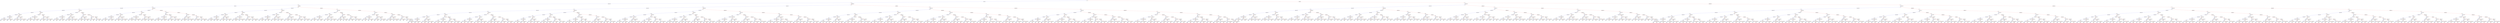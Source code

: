 digraph ExecutionTree {
	node [color=black fontname=Courier height=.5 shape=record]
	0 -> 2 [label=cond_true_1 color=blue]
	0 -> 3 [label=cond_false_1 color=red]
	2 -> 10 [label=cond_true_208 color=blue]
	2 -> 11 [label=cond_false_208 color=red]
	3 -> 4 [label=cond_true_305 color=blue]
	3 -> 5 [label=cond_false_305 color=red]
	10 -> 30 [label=cond_true_2 color=blue]
	10 -> 31 [label=cond_false_2 color=red]
	30 -> 72 [label=cond_true_306 color=blue]
	30 -> 73 [label=cond_false_306 color=red]
	31 -> 66 [label=cond_true_317 color=blue]
	31 -> 67 [label=cond_false_317 color=red]
	100 -> 166 [label=cond_true_3 color=blue]
	100 -> 167 [label=cond_false_3 color=red]
	166 -> 312 [label=cond_true_173 color=blue]
	166 -> 313 [label=cond_false_173 color=red]
	167 -> 292 [label=cond_true_174 color=blue]
	167 -> 293 [label=cond_false_174 color=red]
	1000 -> 1188 [label=cond_true_4 color=blue]
	1000 -> 1189 [label=cond_false_4 color=red]
	1001 -> 1144 [label=cond_true_5 color=blue]
	1001 -> 1145 [label=cond_false_5 color=red]
	101 -> 210 [label=cond_true_6 color=blue]
	101 -> 211 [label=cond_false_6 color=red]
	210 -> 370 [label=cond_true_221 color=blue]
	210 -> 371 [label=cond_false_221 color=red]
	211 -> 408 [label=cond_true_222 color=blue]
	211 -> 409 [label=cond_false_222 color=red]
	1018 -> 1212 [label=cond_true_7 color=blue]
	1018 -> 1213 [label=cond_false_7 color=red]
	1019 -> 1218 [label=cond_true_8 color=blue]
	1019 -> 1219 [label=cond_false_8 color=red]
	102 -> 236 [label=cond_true_9 color=blue]
	102 -> 237 [label=cond_false_9 color=red]
	236 -> 534 [label=cond_true_245 color=blue]
	236 -> 535 [label=cond_false_245 color=red]
	237 -> 378 [label=cond_true_246 color=blue]
	237 -> 379 [label=cond_false_246 color=red]
	1020 -> 1464 [label=cond_true_10 color=blue]
	1020 -> 1465 [label=cond_false_10 color=red]
	1021 -> 1466 [label=cond_true_11 color=blue]
	1021 -> 1467 [label=cond_false_11 color=red]
	1024 -> 1314 [label=cond_true_12 color=blue]
	1024 -> 1315 [label=cond_false_12 color=red]
	1025 -> 1288 [label=cond_true_13 color=blue]
	1025 -> 1289 [label=cond_false_13 color=red]
	1028 -> 1444 [label=cond_true_14 color=blue]
	1028 -> 1445 [label=cond_false_14 color=red]
	1029 -> 1484 [label=cond_true_15 color=blue]
	1029 -> 1485 [label=cond_false_15 color=red]
	103 -> 184 [label=cond_true_16 color=blue]
	103 -> 185 [label=cond_false_16 color=red]
	184 -> 332 [label=cond_true_193 color=blue]
	184 -> 333 [label=cond_false_193 color=red]
	185 -> 304 [label=cond_true_194 color=blue]
	185 -> 305 [label=cond_false_194 color=red]
	1030 -> 1248 [label=cond_true_17 color=blue]
	1030 -> 1249 [label=cond_false_17 color=red]
	1031 -> 1204 [label=cond_true_18 color=blue]
	1031 -> 1205 [label=cond_false_18 color=red]
	1038 -> 1242 [label=cond_true_19 color=blue]
	1038 -> 1243 [label=cond_false_19 color=red]
	1039 -> 1198 [label=cond_true_20 color=blue]
	1039 -> 1199 [label=cond_false_20 color=red]
	104 -> 208 [label=cond_true_21 color=blue]
	104 -> 209 [label=cond_false_21 color=red]
	208 -> 376 [label=cond_true_218 color=blue]
	208 -> 377 [label=cond_false_218 color=red]
	209 -> 462 [label=cond_true_219 color=blue]
	209 -> 463 [label=cond_false_219 color=red]
	1040 -> 1358 [label=cond_true_22 color=blue]
	1040 -> 1359 [label=cond_false_22 color=red]
	1041 -> 1402 [label=cond_true_23 color=blue]
	1041 -> 1403 [label=cond_false_23 color=red]
	1042 -> 1230 [label=cond_true_24 color=blue]
	1042 -> 1231 [label=cond_false_24 color=red]
	1230 -> 1460 [label=cond_true_97 color=blue]
	1230 -> 1461 [label=cond_false_97 color=red]
	1231 -> 1494 [label=cond_true_98 color=blue]
	1231 -> 1495 [label=cond_false_98 color=red]
	1043 -> 1292 [label=cond_true_25 color=blue]
	1043 -> 1293 [label=cond_false_25 color=red]
	1292 -> 1498 [label=cond_true_111 color=blue]
	1292 -> 1499 [label=cond_false_111 color=red]
	1293 -> 1488 [label=cond_true_112 color=blue]
	1293 -> 1489 [label=cond_false_112 color=red]
	1046 -> 1474 [label=cond_true_26 color=blue]
	1046 -> 1475 [label=cond_false_26 color=red]
	1047 -> 1424 [label=cond_true_27 color=blue]
	1047 -> 1425 [label=cond_false_27 color=red]
	105 -> 198 [label=cond_true_28 color=blue]
	105 -> 199 [label=cond_false_28 color=red]
	198 -> 360 [label=cond_true_206 color=blue]
	198 -> 361 [label=cond_false_206 color=red]
	199 -> 306 [label=cond_true_207 color=blue]
	199 -> 307 [label=cond_false_207 color=red]
	1050 -> 1410 [label=cond_true_29 color=blue]
	1050 -> 1411 [label=cond_false_29 color=red]
	1051 -> 1388 [label=cond_true_30 color=blue]
	1051 -> 1389 [label=cond_false_30 color=red]
	1052 -> 1422 [label=cond_true_31 color=blue]
	1052 -> 1423 [label=cond_false_31 color=red]
	1053 -> 1430 [label=cond_true_32 color=blue]
	1053 -> 1431 [label=cond_false_32 color=red]
	106 -> 194 [label=cond_true_33 color=blue]
	106 -> 195 [label=cond_false_33 color=red]
	194 -> 544 [label=cond_true_202 color=blue]
	194 -> 545 [label=cond_false_202 color=red]
	195 -> 442 [label=cond_true_203 color=blue]
	195 -> 443 [label=cond_false_203 color=red]
	1062 -> 1396 [label=cond_true_34 color=blue]
	1062 -> 1397 [label=cond_false_34 color=red]
	1063 -> 1284 [label=cond_true_35 color=blue]
	1063 -> 1285 [label=cond_false_35 color=red]
	1064 -> 1256 [label=cond_true_36 color=blue]
	1064 -> 1257 [label=cond_false_36 color=red]
	1256 -> 1458 [label=cond_true_101 color=blue]
	1256 -> 1459 [label=cond_false_101 color=red]
	1257 -> 1448 [label=cond_true_102 color=blue]
	1257 -> 1449 [label=cond_false_102 color=red]
	1065 -> 1270 [label=cond_true_37 color=blue]
	1065 -> 1271 [label=cond_false_37 color=red]
	1270 -> 1470 [label=cond_true_105 color=blue]
	1270 -> 1471 [label=cond_false_105 color=red]
	1271 -> 1412 [label=cond_true_106 color=blue]
	1271 -> 1413 [label=cond_false_106 color=red]
	107 -> 200 [label=cond_true_38 color=blue]
	107 -> 201 [label=cond_false_38 color=red]
	200 -> 290 [label=cond_true_210 color=blue]
	200 -> 291 [label=cond_false_210 color=red]
	201 -> 382 [label=cond_true_211 color=blue]
	201 -> 383 [label=cond_false_211 color=red]
	1070 -> 1440 [label=cond_true_39 color=blue]
	1070 -> 1441 [label=cond_false_39 color=red]
	1071 -> 1462 [label=cond_true_40 color=blue]
	1071 -> 1463 [label=cond_false_40 color=red]
	1074 -> 1416 [label=cond_true_41 color=blue]
	1074 -> 1417 [label=cond_false_41 color=red]
	1075 -> 1348 [label=cond_true_42 color=blue]
	1075 -> 1349 [label=cond_false_42 color=red]
	1076 -> 1182 [label=cond_true_43 color=blue]
	1076 -> 1183 [label=cond_false_43 color=red]
	1182 -> 1476 [label=cond_true_85 color=blue]
	1182 -> 1477 [label=cond_false_85 color=red]
	1183 -> 1492 [label=cond_true_86 color=blue]
	1183 -> 1493 [label=cond_false_86 color=red]
	1077 -> 1338 [label=cond_true_44 color=blue]
	1077 -> 1339 [label=cond_false_44 color=red]
	1338 -> 1506 [label=cond_true_122 color=blue]
	1338 -> 1507 [label=cond_false_122 color=red]
	1339 -> 1496 [label=cond_true_123 color=blue]
	1339 -> 1497 [label=cond_false_123 color=red]
	1078 -> 1426 [label=cond_true_45 color=blue]
	1078 -> 1427 [label=cond_false_45 color=red]
	1079 -> 1436 [label=cond_true_46 color=blue]
	1079 -> 1437 [label=cond_false_46 color=red]
	108 -> 296 [label=cond_true_47 color=blue]
	108 -> 297 [label=cond_false_47 color=red]
	296 -> 740 [label=cond_true_301 color=blue]
	296 -> 741 [label=cond_false_301 color=red]
	297 -> 494 [label=cond_true_302 color=blue]
	297 -> 495 [label=cond_false_302 color=red]
	1088 -> 1278 [label=cond_true_48 color=blue]
	1088 -> 1279 [label=cond_false_48 color=red]
	1278 -> 1502 [label=cond_true_107 color=blue]
	1278 -> 1503 [label=cond_false_107 color=red]
	1279 -> 1508 [label=cond_true_108 color=blue]
	1279 -> 1509 [label=cond_false_108 color=red]
	1089 -> 1302 [label=cond_true_49 color=blue]
	1089 -> 1303 [label=cond_false_49 color=red]
	1302 -> 1478 [label=cond_true_115 color=blue]
	1302 -> 1479 [label=cond_false_115 color=red]
	1303 -> 1482 [label=cond_true_116 color=blue]
	1303 -> 1483 [label=cond_false_116 color=red]
	109 -> 222 [label=cond_true_50 color=blue]
	109 -> 223 [label=cond_false_50 color=red]
	222 -> 430 [label=cond_true_232 color=blue]
	222 -> 431 [label=cond_false_232 color=red]
	223 -> 340 [label=cond_true_233 color=blue]
	223 -> 341 [label=cond_false_233 color=red]
	1090 -> 1384 [label=cond_true_51 color=blue]
	1090 -> 1385 [label=cond_false_51 color=red]
	1091 -> 1446 [label=cond_true_52 color=blue]
	1091 -> 1447 [label=cond_false_52 color=red]
	11 -> 22 [label=cond_true_53 color=blue]
	11 -> 23 [label=cond_false_53 color=red]
	22 -> 46 [label=cond_true_229 color=blue]
	22 -> 47 [label=cond_false_229 color=red]
	23 -> 38 [label=cond_true_238 color=blue]
	23 -> 39 [label=cond_false_238 color=red]
	110 -> 302 [label=cond_true_54 color=blue]
	110 -> 303 [label=cond_false_54 color=red]
	302 -> 630 [label=cond_true_309 color=blue]
	302 -> 631 [label=cond_false_309 color=red]
	303 -> 582 [label=cond_true_310 color=blue]
	303 -> 583 [label=cond_false_310 color=red]
	1102 -> 1344 [label=cond_true_55 color=blue]
	1102 -> 1345 [label=cond_false_55 color=red]
	1103 -> 1390 [label=cond_true_56 color=blue]
	1103 -> 1391 [label=cond_false_56 color=red]
	111 -> 234 [label=cond_true_57 color=blue]
	111 -> 235 [label=cond_false_57 color=red]
	234 -> 528 [label=cond_true_243 color=blue]
	234 -> 529 [label=cond_false_243 color=red]
	235 -> 690 [label=cond_true_244 color=blue]
	235 -> 691 [label=cond_false_244 color=red]
	112 -> 220 [label=cond_true_58 color=blue]
	112 -> 221 [label=cond_false_58 color=red]
	220 -> 506 [label=cond_true_230 color=blue]
	220 -> 507 [label=cond_false_230 color=red]
	221 -> 396 [label=cond_true_231 color=blue]
	221 -> 397 [label=cond_false_231 color=red]
	1126 -> 1442 [label=cond_true_59 color=blue]
	1126 -> 1443 [label=cond_false_59 color=red]
	1127 -> 1434 [label=cond_true_60 color=blue]
	1127 -> 1435 [label=cond_false_60 color=red]
	1128 -> 1490 [label=cond_true_61 color=blue]
	1128 -> 1491 [label=cond_false_61 color=red]
	1129 -> 1400 [label=cond_true_62 color=blue]
	1129 -> 1401 [label=cond_false_62 color=red]
	113 -> 190 [label=cond_true_63 color=blue]
	113 -> 191 [label=cond_false_63 color=red]
	190 -> 464 [label=cond_true_198 color=blue]
	190 -> 465 [label=cond_false_198 color=red]
	191 -> 298 [label=cond_true_199 color=blue]
	191 -> 299 [label=cond_false_199 color=red]
	1130 -> 1438 [label=cond_true_64 color=blue]
	1130 -> 1439 [label=cond_false_64 color=red]
	1131 -> 1452 [label=cond_true_65 color=blue]
	1131 -> 1453 [label=cond_false_65 color=red]
	114 -> 328 [label=cond_true_66 color=blue]
	114 -> 329 [label=cond_false_66 color=red]
	328 -> 594 [label=cond_true_335 color=blue]
	328 -> 595 [label=cond_false_335 color=red]
	329 -> 574 [label=cond_true_336 color=blue]
	329 -> 575 [label=cond_false_336 color=red]
	115 -> 204 [label=cond_true_67 color=blue]
	115 -> 205 [label=cond_false_67 color=red]
	204 -> 456 [label=cond_true_214 color=blue]
	204 -> 457 [label=cond_false_214 color=red]
	205 -> 366 [label=cond_true_215 color=blue]
	205 -> 367 [label=cond_false_215 color=red]
	1150 -> 1342 [label=cond_true_68 color=blue]
	1150 -> 1343 [label=cond_false_68 color=red]
	1151 -> 1376 [label=cond_true_69 color=blue]
	1151 -> 1377 [label=cond_false_69 color=red]
	1152 -> 1472 [label=cond_true_70 color=blue]
	1152 -> 1473 [label=cond_false_70 color=red]
	1153 -> 1456 [label=cond_true_71 color=blue]
	1153 -> 1457 [label=cond_false_71 color=red]
	1154 -> 1394 [label=cond_true_72 color=blue]
	1154 -> 1395 [label=cond_false_72 color=red]
	1155 -> 1366 [label=cond_true_73 color=blue]
	1155 -> 1367 [label=cond_false_73 color=red]
	116 -> 206 [label=cond_true_74 color=blue]
	116 -> 207 [label=cond_false_74 color=red]
	206 -> 422 [label=cond_true_216 color=blue]
	206 -> 423 [label=cond_false_216 color=red]
	207 -> 388 [label=cond_true_217 color=blue]
	207 -> 389 [label=cond_false_217 color=red]
	1160 -> 1362 [label=cond_true_75 color=blue]
	1160 -> 1363 [label=cond_false_75 color=red]
	1362 -> 1522 [label=cond_true_127 color=blue]
	1362 -> 1523 [label=cond_false_127 color=red]
	1363 -> 1518 [label=cond_true_128 color=blue]
	1363 -> 1519 [label=cond_false_128 color=red]
	1161 -> 1420 [label=cond_true_76 color=blue]
	1161 -> 1421 [label=cond_false_76 color=red]
	1420 -> 1516 [label=cond_true_144 color=blue]
	1420 -> 1517 [label=cond_false_144 color=red]
	1421 -> 1514 [label=cond_true_145 color=blue]
	1421 -> 1515 [label=cond_false_145 color=red]
	1164 -> 1418 [label=cond_true_77 color=blue]
	1164 -> 1419 [label=cond_false_77 color=red]
	1165 -> 1354 [label=cond_true_78 color=blue]
	1165 -> 1355 [label=cond_false_78 color=red]
	1166 -> 1398 [label=cond_true_79 color=blue]
	1166 -> 1399 [label=cond_false_79 color=red]
	1398 -> 1520 [label=cond_true_136 color=blue]
	1398 -> 1521 [label=cond_false_136 color=red]
	1399 -> 1512 [label=cond_true_137 color=blue]
	1399 -> 1513 [label=cond_false_137 color=red]
	1167 -> 1364 [label=cond_true_80 color=blue]
	1167 -> 1365 [label=cond_false_80 color=red]
	1364 -> 1510 [label=cond_true_129 color=blue]
	1364 -> 1511 [label=cond_false_129 color=red]
	1365 -> 1504 [label=cond_true_130 color=blue]
	1365 -> 1505 [label=cond_false_130 color=red]
	117 -> 268 [label=cond_true_81 color=blue]
	117 -> 269 [label=cond_false_81 color=red]
	268 -> 410 [label=cond_true_274 color=blue]
	268 -> 411 [label=cond_false_274 color=red]
	269 -> 500 [label=cond_true_275 color=blue]
	269 -> 501 [label=cond_false_275 color=red]
	1174 -> 1454 [label=cond_true_82 color=blue]
	1174 -> 1455 [label=cond_false_82 color=red]
	1454 -> 1534 [label=cond_true_149 color=blue]
	1454 -> 1535 [label=cond_false_149 color=red]
	1455 -> 1526 [label=cond_true_150 color=blue]
	1455 -> 1527 [label=cond_false_150 color=red]
	1175 -> 1318 [label=cond_true_83 color=blue]
	1175 -> 1319 [label=cond_false_83 color=red]
	1318 -> 1524 [label=cond_true_118 color=blue]
	1318 -> 1525 [label=cond_false_118 color=red]
	1319 -> 1500 [label=cond_true_119 color=blue]
	1319 -> 1501 [label=cond_false_119 color=red]
	118 -> 308 [label=cond_true_84 color=blue]
	118 -> 309 [label=cond_false_84 color=red]
	308 -> 586 [label=cond_true_315 color=blue]
	308 -> 587 [label=cond_false_315 color=red]
	309 -> 420 [label=cond_true_316 color=blue]
	309 -> 421 [label=cond_false_316 color=red]
	119 -> 246 [label=cond_true_87 color=blue]
	119 -> 247 [label=cond_false_87 color=red]
	246 -> 446 [label=cond_true_256 color=blue]
	246 -> 447 [label=cond_false_256 color=red]
	247 -> 416 [label=cond_true_257 color=blue]
	247 -> 417 [label=cond_false_257 color=red]
	12 -> 18 [label=cond_true_88 color=blue]
	12 -> 19 [label=cond_false_88 color=red]
	18 -> 56 [label=cond_true_188 color=blue]
	18 -> 57 [label=cond_false_188 color=red]
	19 -> 42 [label=cond_true_197 color=blue]
	19 -> 43 [label=cond_false_197 color=red]
	120 -> 232 [label=cond_true_89 color=blue]
	120 -> 233 [label=cond_false_89 color=red]
	232 -> 490 [label=cond_true_241 color=blue]
	232 -> 491 [label=cond_false_241 color=red]
	233 -> 414 [label=cond_true_242 color=blue]
	233 -> 415 [label=cond_false_242 color=red]
	1208 -> 1468 [label=cond_true_90 color=blue]
	1208 -> 1469 [label=cond_false_90 color=red]
	1209 -> 1486 [label=cond_true_91 color=blue]
	1209 -> 1487 [label=cond_false_91 color=red]
	121 -> 186 [label=cond_true_92 color=blue]
	121 -> 187 [label=cond_false_92 color=red]
	186 -> 364 [label=cond_true_195 color=blue]
	186 -> 365 [label=cond_false_195 color=red]
	187 -> 434 [label=cond_true_196 color=blue]
	187 -> 435 [label=cond_false_196 color=red]
	122 -> 218 [label=cond_true_93 color=blue]
	122 -> 219 [label=cond_false_93 color=red]
	218 -> 368 [label=cond_true_227 color=blue]
	218 -> 369 [label=cond_false_227 color=red]
	219 -> 468 [label=cond_true_228 color=blue]
	219 -> 469 [label=cond_false_228 color=red]
	1226 -> 1408 [label=cond_true_94 color=blue]
	1226 -> 1409 [label=cond_false_94 color=red]
	1408 -> 1530 [label=cond_true_140 color=blue]
	1408 -> 1531 [label=cond_false_140 color=red]
	1409 -> 1532 [label=cond_true_141 color=blue]
	1409 -> 1533 [label=cond_false_141 color=red]
	1227 -> 1382 [label=cond_true_95 color=blue]
	1227 -> 1383 [label=cond_false_95 color=red]
	1382 -> 1528 [label=cond_true_133 color=blue]
	1382 -> 1529 [label=cond_false_133 color=red]
	1383 -> 1480 [label=cond_true_134 color=blue]
	1383 -> 1481 [label=cond_false_134 color=red]
	123 -> 240 [label=cond_true_96 color=blue]
	123 -> 241 [label=cond_false_96 color=red]
	240 -> 440 [label=cond_true_250 color=blue]
	240 -> 441 [label=cond_false_250 color=red]
	241 -> 406 [label=cond_true_251 color=blue]
	241 -> 407 [label=cond_false_251 color=red]
	124 -> 226 [label=cond_true_99 color=blue]
	124 -> 227 [label=cond_false_99 color=red]
	125 -> 188 [label=cond_true_100 color=blue]
	125 -> 189 [label=cond_false_100 color=red]
	126 -> 274 [label=cond_true_103 color=blue]
	126 -> 275 [label=cond_false_103 color=red]
	274 -> 512 [label=cond_true_281 color=blue]
	274 -> 513 [label=cond_false_281 color=red]
	275 -> 474 [label=cond_true_282 color=blue]
	275 -> 475 [label=cond_false_282 color=red]
	127 -> 288 [label=cond_true_104 color=blue]
	127 -> 289 [label=cond_false_104 color=red]
	288 -> 448 [label=cond_true_294 color=blue]
	288 -> 449 [label=cond_false_294 color=red]
	289 -> 486 [label=cond_true_295 color=blue]
	289 -> 487 [label=cond_false_295 color=red]
	128 -> 244 [label=cond_true_109 color=blue]
	128 -> 245 [label=cond_false_109 color=red]
	244 -> 660 [label=cond_true_254 color=blue]
	244 -> 661 [label=cond_false_254 color=red]
	245 -> 576 [label=cond_true_255 color=blue]
	245 -> 577 [label=cond_false_255 color=red]
	129 -> 196 [label=cond_true_110 color=blue]
	129 -> 197 [label=cond_false_110 color=red]
	196 -> 510 [label=cond_true_204 color=blue]
	196 -> 511 [label=cond_false_204 color=red]
	197 -> 622 [label=cond_true_205 color=blue]
	197 -> 623 [label=cond_false_205 color=red]
	13 -> 32 [label=cond_true_113 color=blue]
	13 -> 33 [label=cond_false_113 color=red]
	32 -> 44 [label=cond_true_326 color=blue]
	32 -> 45 [label=cond_false_326 color=red]
	33 -> 40 [label=cond_true_337 color=blue]
	33 -> 41 [label=cond_false_337 color=red]
	130 -> 260 [label=cond_true_114 color=blue]
	130 -> 261 [label=cond_false_114 color=red]
	260 -> 684 [label=cond_true_268 color=blue]
	260 -> 685 [label=cond_false_268 color=red]
	261 -> 724 [label=cond_true_269 color=blue]
	261 -> 725 [label=cond_false_269 color=red]
	131 -> 242 [label=cond_true_117 color=blue]
	131 -> 243 [label=cond_false_117 color=red]
	242 -> 612 [label=cond_true_252 color=blue]
	242 -> 613 [label=cond_false_252 color=red]
	243 -> 606 [label=cond_true_253 color=blue]
	243 -> 607 [label=cond_false_253 color=red]
	132 -> 346 [label=cond_true_120 color=blue]
	132 -> 347 [label=cond_false_120 color=red]
	133 -> 258 [label=cond_true_121 color=blue]
	133 -> 259 [label=cond_false_121 color=red]
	134 -> 398 [label=cond_true_124 color=blue]
	134 -> 399 [label=cond_false_124 color=red]
	398 -> 696 [label=cond_true_400 color=blue]
	398 -> 697 [label=cond_false_400 color=red]
	399 -> 638 [label=cond_true_401 color=blue]
	399 -> 639 [label=cond_false_401 color=red]
	135 -> 264 [label=cond_true_125 color=blue]
	135 -> 265 [label=cond_false_125 color=red]
	264 -> 480 [label=cond_true_272 color=blue]
	264 -> 481 [label=cond_false_272 color=red]
	265 -> 498 [label=cond_true_273 color=blue]
	265 -> 499 [label=cond_false_273 color=red]
	136 -> 336 [label=cond_true_126 color=blue]
	136 -> 337 [label=cond_false_126 color=red]
	336 -> 650 [label=cond_true_344 color=blue]
	336 -> 651 [label=cond_false_344 color=red]
	337 -> 540 [label=cond_true_345 color=blue]
	337 -> 541 [label=cond_false_345 color=red]
	137 -> 338 [label=cond_true_131 color=blue]
	137 -> 339 [label=cond_false_131 color=red]
	338 -> 682 [label=cond_true_346 color=blue]
	338 -> 683 [label=cond_false_346 color=red]
	339 -> 614 [label=cond_true_347 color=blue]
	339 -> 615 [label=cond_false_347 color=red]
	138 -> 330 [label=cond_true_132 color=blue]
	138 -> 331 [label=cond_false_132 color=red]
	330 -> 634 [label=cond_true_338 color=blue]
	330 -> 635 [label=cond_false_338 color=red]
	331 -> 572 [label=cond_true_339 color=blue]
	331 -> 573 [label=cond_false_339 color=red]
	139 -> 252 [label=cond_true_135 color=blue]
	139 -> 253 [label=cond_false_135 color=red]
	252 -> 444 [label=cond_true_263 color=blue]
	252 -> 445 [label=cond_false_263 color=red]
	253 -> 560 [label=cond_true_264 color=blue]
	253 -> 561 [label=cond_false_264 color=red]
	14 -> 24 [label=cond_true_138 color=blue]
	14 -> 25 [label=cond_false_138 color=red]
	24 -> 50 [label=cond_true_249 color=blue]
	24 -> 51 [label=cond_false_249 color=red]
	25 -> 52 [label=cond_true_260 color=blue]
	25 -> 53 [label=cond_false_260 color=red]
	140 -> 282 [label=cond_true_139 color=blue]
	140 -> 283 [label=cond_false_139 color=red]
	141 -> 212 [label=cond_true_142 color=blue]
	141 -> 213 [label=cond_false_142 color=red]
	142 -> 250 [label=cond_true_143 color=blue]
	142 -> 251 [label=cond_false_143 color=red]
	250 -> 402 [label=cond_true_261 color=blue]
	250 -> 403 [label=cond_false_261 color=red]
	251 -> 404 [label=cond_true_262 color=blue]
	251 -> 405 [label=cond_false_262 color=red]
	143 -> 280 [label=cond_true_146 color=blue]
	143 -> 281 [label=cond_false_146 color=red]
	280 -> 452 [label=cond_true_288 color=blue]
	280 -> 453 [label=cond_false_288 color=red]
	281 -> 548 [label=cond_true_289 color=blue]
	281 -> 549 [label=cond_false_289 color=red]
	144 -> 272 [label=cond_true_147 color=blue]
	144 -> 273 [label=cond_false_147 color=red]
	272 -> 470 [label=cond_true_279 color=blue]
	272 -> 471 [label=cond_false_279 color=red]
	273 -> 496 [label=cond_true_280 color=blue]
	273 -> 497 [label=cond_false_280 color=red]
	145 -> 316 [label=cond_true_148 color=blue]
	145 -> 317 [label=cond_false_148 color=red]
	316 -> 504 [label=cond_true_324 color=blue]
	316 -> 505 [label=cond_false_324 color=red]
	317 -> 450 [label=cond_true_325 color=blue]
	317 -> 451 [label=cond_false_325 color=red]
	146 -> 362 [label=cond_true_151 color=blue]
	146 -> 363 [label=cond_false_151 color=red]
	362 -> 816 [label=cond_true_371 color=blue]
	362 -> 817 [label=cond_false_371 color=red]
	363 -> 688 [label=cond_true_372 color=blue]
	363 -> 689 [label=cond_false_372 color=red]
	147 -> 262 [label=cond_true_152 color=blue]
	147 -> 263 [label=cond_false_152 color=red]
	262 -> 654 [label=cond_true_270 color=blue]
	262 -> 655 [label=cond_false_270 color=red]
	263 -> 786 [label=cond_true_271 color=blue]
	263 -> 787 [label=cond_false_271 color=red]
	148 -> 278 [label=cond_true_153 color=blue]
	148 -> 279 [label=cond_false_153 color=red]
	278 -> 756 [label=cond_true_285 color=blue]
	278 -> 757 [label=cond_false_285 color=red]
	279 -> 628 [label=cond_true_286 color=blue]
	279 -> 629 [label=cond_false_286 color=red]
	149 -> 354 [label=cond_true_154 color=blue]
	149 -> 355 [label=cond_false_154 color=red]
	354 -> 904 [label=cond_true_362 color=blue]
	354 -> 905 [label=cond_false_362 color=red]
	355 -> 886 [label=cond_true_363 color=blue]
	355 -> 887 [label=cond_false_363 color=red]
	15 -> 26 [label=cond_true_155 color=blue]
	15 -> 27 [label=cond_false_155 color=red]
	26 -> 62 [label=cond_true_267 color=blue]
	26 -> 63 [label=cond_false_267 color=red]
	27 -> 36 [label=cond_true_276 color=blue]
	27 -> 37 [label=cond_false_276 color=red]
	150 -> 238 [label=cond_true_156 color=blue]
	150 -> 239 [label=cond_false_156 color=red]
	238 -> 596 [label=cond_true_247 color=blue]
	238 -> 597 [label=cond_false_247 color=red]
	239 -> 616 [label=cond_true_248 color=blue]
	239 -> 617 [label=cond_false_248 color=red]
	151 -> 256 [label=cond_true_157 color=blue]
	151 -> 257 [label=cond_false_157 color=red]
	256 -> 648 [label=cond_true_265 color=blue]
	256 -> 649 [label=cond_false_265 color=red]
	257 -> 706 [label=cond_true_266 color=blue]
	257 -> 707 [label=cond_false_266 color=red]
	152 -> 326 [label=cond_true_158 color=blue]
	152 -> 327 [label=cond_false_158 color=red]
	326 -> 824 [label=cond_true_333 color=blue]
	326 -> 825 [label=cond_false_333 color=red]
	327 -> 626 [label=cond_true_334 color=blue]
	327 -> 627 [label=cond_false_334 color=red]
	153 -> 270 [label=cond_true_159 color=blue]
	153 -> 271 [label=cond_false_159 color=red]
	270 -> 698 [label=cond_true_277 color=blue]
	270 -> 699 [label=cond_false_277 color=red]
	271 -> 604 [label=cond_true_278 color=blue]
	271 -> 605 [label=cond_false_278 color=red]
	154 -> 384 [label=cond_true_160 color=blue]
	154 -> 385 [label=cond_false_160 color=red]
	155 -> 266 [label=cond_true_161 color=blue]
	155 -> 267 [label=cond_false_161 color=red]
	156 -> 254 [label=cond_true_162 color=blue]
	156 -> 255 [label=cond_false_162 color=red]
	157 -> 374 [label=cond_true_163 color=blue]
	157 -> 375 [label=cond_false_163 color=red]
	158 -> 412 [label=cond_true_164 color=blue]
	158 -> 413 [label=cond_false_164 color=red]
	412 -> 608 [label=cond_true_411 color=blue]
	412 -> 609 [label=cond_false_411 color=red]
	413 -> 640 [label=cond_true_412 color=blue]
	413 -> 641 [label=cond_false_412 color=red]
	159 -> 324 [label=cond_true_165 color=blue]
	159 -> 325 [label=cond_false_165 color=red]
	324 -> 516 [label=cond_true_331 color=blue]
	324 -> 517 [label=cond_false_331 color=red]
	325 -> 602 [label=cond_true_332 color=blue]
	325 -> 603 [label=cond_false_332 color=red]
	16 -> 34 [label=cond_true_166 color=blue]
	16 -> 35 [label=cond_false_166 color=red]
	34 -> 58 [label=cond_true_348 color=blue]
	34 -> 59 [label=cond_false_348 color=red]
	35 -> 54 [label=cond_true_357 color=blue]
	35 -> 55 [label=cond_false_357 color=red]
	160 -> 320 [label=cond_true_167 color=blue]
	160 -> 321 [label=cond_false_167 color=red]
	320 -> 520 [label=cond_true_327 color=blue]
	320 -> 521 [label=cond_false_327 color=red]
	321 -> 508 [label=cond_true_328 color=blue]
	321 -> 509 [label=cond_false_328 color=red]
	161 -> 350 [label=cond_true_168 color=blue]
	161 -> 351 [label=cond_false_168 color=red]
	350 -> 590 [label=cond_true_358 color=blue]
	350 -> 591 [label=cond_false_358 color=red]
	351 -> 482 [label=cond_true_359 color=blue]
	351 -> 483 [label=cond_false_359 color=red]
	162 -> 334 [label=cond_true_169 color=blue]
	162 -> 335 [label=cond_false_169 color=red]
	334 -> 620 [label=cond_true_342 color=blue]
	334 -> 621 [label=cond_false_342 color=red]
	335 -> 666 [label=cond_true_343 color=blue]
	335 -> 667 [label=cond_false_343 color=red]
	163 -> 276 [label=cond_true_170 color=blue]
	163 -> 277 [label=cond_false_170 color=red]
	276 -> 924 [label=cond_true_283 color=blue]
	276 -> 925 [label=cond_false_283 color=red]
	277 -> 716 [label=cond_true_284 color=blue]
	277 -> 717 [label=cond_false_284 color=red]
	164 -> 438 [label=cond_true_171 color=blue]
	164 -> 439 [label=cond_false_171 color=red]
	438 -> 1006 [label=cond_true_431 color=blue]
	438 -> 1007 [label=cond_false_431 color=red]
	439 -> 844 [label=cond_true_432 color=blue]
	439 -> 845 [label=cond_false_432 color=red]
	165 -> 310 [label=cond_true_172 color=blue]
	165 -> 311 [label=cond_false_172 color=red]
	310 -> 700 [label=cond_true_318 color=blue]
	310 -> 701 [label=cond_false_318 color=red]
	311 -> 570 [label=cond_true_319 color=blue]
	311 -> 571 [label=cond_false_319 color=red]
	312 -> 732 [label=cond_true_320 color=blue]
	312 -> 733 [label=cond_false_320 color=red]
	313 -> 796 [label=cond_true_321 color=blue]
	313 -> 797 [label=cond_false_321 color=red]
	292 -> 864 [label=cond_true_297 color=blue]
	292 -> 865 [label=cond_false_297 color=red]
	293 -> 636 [label=cond_true_298 color=blue]
	293 -> 637 [label=cond_false_298 color=red]
	168 -> 380 [label=cond_true_175 color=blue]
	168 -> 381 [label=cond_false_175 color=red]
	380 -> 770 [label=cond_true_389 color=blue]
	380 -> 771 [label=cond_false_389 color=red]
	381 -> 592 [label=cond_true_390 color=blue]
	381 -> 593 [label=cond_false_390 color=red]
	169 -> 286 [label=cond_true_176 color=blue]
	169 -> 287 [label=cond_false_176 color=red]
	286 -> 530 [label=cond_true_292 color=blue]
	286 -> 531 [label=cond_false_292 color=red]
	287 -> 556 [label=cond_true_293 color=blue]
	287 -> 557 [label=cond_false_293 color=red]
	17 -> 28 [label=cond_true_177 color=blue]
	17 -> 29 [label=cond_false_177 color=red]
	28 -> 60 [label=cond_true_287 color=blue]
	28 -> 61 [label=cond_false_287 color=red]
	29 -> 74 [label=cond_true_296 color=blue]
	29 -> 75 [label=cond_false_296 color=red]
	170 -> 400 [label=cond_true_178 color=blue]
	170 -> 401 [label=cond_false_178 color=red]
	171 -> 318 [label=cond_true_179 color=blue]
	171 -> 319 [label=cond_false_179 color=red]
	172 -> 294 [label=cond_true_180 color=blue]
	172 -> 295 [label=cond_false_180 color=red]
	294 -> 624 [label=cond_true_299 color=blue]
	294 -> 625 [label=cond_false_299 color=red]
	295 -> 642 [label=cond_true_300 color=blue]
	295 -> 643 [label=cond_false_300 color=red]
	173 -> 284 [label=cond_true_181 color=blue]
	173 -> 285 [label=cond_false_181 color=red]
	284 -> 798 [label=cond_true_290 color=blue]
	284 -> 799 [label=cond_false_290 color=red]
	285 -> 662 [label=cond_true_291 color=blue]
	285 -> 663 [label=cond_false_291 color=red]
	174 -> 492 [label=cond_true_182 color=blue]
	174 -> 493 [label=cond_false_182 color=red]
	492 -> 766 [label=cond_true_475 color=blue]
	492 -> 767 [label=cond_false_475 color=red]
	493 -> 964 [label=cond_true_476 color=blue]
	493 -> 965 [label=cond_false_476 color=red]
	175 -> 428 [label=cond_true_183 color=blue]
	175 -> 429 [label=cond_false_183 color=red]
	428 -> 726 [label=cond_true_424 color=blue]
	428 -> 727 [label=cond_false_424 color=red]
	429 -> 676 [label=cond_true_425 color=blue]
	429 -> 677 [label=cond_false_425 color=red]
	176 -> 426 [label=cond_true_184 color=blue]
	176 -> 427 [label=cond_false_184 color=red]
	426 -> 632 [label=cond_true_422 color=blue]
	426 -> 633 [label=cond_false_422 color=red]
	427 -> 610 [label=cond_true_423 color=blue]
	427 -> 611 [label=cond_false_423 color=red]
	177 -> 344 [label=cond_true_185 color=blue]
	177 -> 345 [label=cond_false_185 color=red]
	344 -> 568 [label=cond_true_353 color=blue]
	344 -> 569 [label=cond_false_353 color=red]
	345 -> 550 [label=cond_true_354 color=blue]
	345 -> 551 [label=cond_false_354 color=red]
	178 -> 352 [label=cond_true_186 color=blue]
	178 -> 353 [label=cond_false_186 color=red]
	352 -> 578 [label=cond_true_360 color=blue]
	352 -> 579 [label=cond_false_360 color=red]
	353 -> 600 [label=cond_true_361 color=blue]
	353 -> 601 [label=cond_false_361 color=red]
	179 -> 372 [label=cond_true_187 color=blue]
	179 -> 373 [label=cond_false_187 color=red]
	372 -> 702 [label=cond_true_382 color=blue]
	372 -> 703 [label=cond_false_382 color=red]
	373 -> 524 [label=cond_true_383 color=blue]
	373 -> 525 [label=cond_false_383 color=red]
	56 -> 108 [label=cond_true_528 color=blue]
	56 -> 109 [label=cond_false_528 color=red]
	57 -> 96 [label=cond_true_535 color=blue]
	57 -> 97 [label=cond_false_535 color=red]
	180 -> 342 [label=cond_true_189 color=blue]
	180 -> 343 [label=cond_false_189 color=red]
	342 -> 974 [label=cond_true_351 color=blue]
	342 -> 975 [label=cond_false_351 color=red]
	343 -> 744 [label=cond_true_352 color=blue]
	343 -> 745 [label=cond_false_352 color=red]
	181 -> 314 [label=cond_true_190 color=blue]
	181 -> 315 [label=cond_false_190 color=red]
	314 -> 926 [label=cond_true_322 color=blue]
	314 -> 927 [label=cond_false_322 color=red]
	315 -> 722 [label=cond_true_323 color=blue]
	315 -> 723 [label=cond_false_323 color=red]
	182 -> 390 [label=cond_true_191 color=blue]
	182 -> 391 [label=cond_false_191 color=red]
	390 -> 686 [label=cond_true_394 color=blue]
	390 -> 687 [label=cond_false_394 color=red]
	391 -> 896 [label=cond_true_395 color=blue]
	391 -> 897 [label=cond_false_395 color=red]
	183 -> 300 [label=cond_true_192 color=blue]
	183 -> 301 [label=cond_false_192 color=red]
	300 -> 670 [label=cond_true_307 color=blue]
	300 -> 671 [label=cond_false_307 color=red]
	301 -> 822 [label=cond_true_308 color=blue]
	301 -> 823 [label=cond_false_308 color=red]
	332 -> 538 [label=cond_true_340 color=blue]
	332 -> 539 [label=cond_false_340 color=red]
	333 -> 472 [label=cond_true_341 color=blue]
	333 -> 473 [label=cond_false_341 color=red]
	304 -> 476 [label=cond_true_311 color=blue]
	304 -> 477 [label=cond_false_311 color=red]
	305 -> 542 [label=cond_true_312 color=blue]
	305 -> 543 [label=cond_false_312 color=red]
	364 -> 584 [label=cond_true_373 color=blue]
	364 -> 585 [label=cond_false_373 color=red]
	365 -> 562 [label=cond_true_374 color=blue]
	365 -> 563 [label=cond_false_374 color=red]
	434 -> 762 [label=cond_true_429 color=blue]
	434 -> 763 [label=cond_false_429 color=red]
	435 -> 718 [label=cond_true_430 color=blue]
	435 -> 719 [label=cond_false_430 color=red]
	42 -> 78 [label=cond_true_417 color=blue]
	42 -> 79 [label=cond_false_417 color=red]
	43 -> 68 [label=cond_true_426 color=blue]
	43 -> 69 [label=cond_false_426 color=red]
	464 -> 1048 [label=cond_true_454 color=blue]
	464 -> 1049 [label=cond_false_454 color=red]
	465 -> 890 [label=cond_true_455 color=blue]
	465 -> 891 [label=cond_false_455 color=red]
	298 -> 810 [label=cond_true_303 color=blue]
	298 -> 811 [label=cond_false_303 color=red]
	299 -> 764 [label=cond_true_304 color=blue]
	299 -> 765 [label=cond_false_304 color=red]
	192 -> 418 [label=cond_true_200 color=blue]
	192 -> 419 [label=cond_false_200 color=red]
	418 -> 552 [label=cond_true_415 color=blue]
	418 -> 553 [label=cond_false_415 color=red]
	419 -> 618 [label=cond_true_416 color=blue]
	419 -> 619 [label=cond_false_416 color=red]
	193 -> 356 [label=cond_true_201 color=blue]
	193 -> 357 [label=cond_false_201 color=red]
	356 -> 558 [label=cond_true_364 color=blue]
	356 -> 559 [label=cond_false_364 color=red]
	357 -> 502 [label=cond_true_365 color=blue]
	357 -> 503 [label=cond_false_365 color=red]
	360 -> 526 [label=cond_true_369 color=blue]
	360 -> 527 [label=cond_false_369 color=red]
	361 -> 488 [label=cond_true_370 color=blue]
	361 -> 489 [label=cond_false_370 color=red]
	306 -> 478 [label=cond_true_313 color=blue]
	306 -> 479 [label=cond_false_313 color=red]
	307 -> 566 [label=cond_true_314 color=blue]
	307 -> 567 [label=cond_false_314 color=red]
	20 -> 64 [label=cond_true_209 color=blue]
	20 -> 65 [label=cond_false_209 color=red]
	64 -> 138 [label=cond_true_575 color=blue]
	64 -> 139 [label=cond_false_575 color=red]
	65 -> 120 [label=cond_true_580 color=blue]
	65 -> 121 [label=cond_false_580 color=red]
	202 -> 348 [label=cond_true_212 color=blue]
	202 -> 349 [label=cond_false_212 color=red]
	348 -> 780 [label=cond_true_355 color=blue]
	348 -> 781 [label=cond_false_355 color=red]
	349 -> 522 [label=cond_true_356 color=blue]
	349 -> 523 [label=cond_false_356 color=red]
	203 -> 392 [label=cond_true_213 color=blue]
	203 -> 393 [label=cond_false_213 color=red]
	392 -> 564 [label=cond_true_396 color=blue]
	392 -> 565 [label=cond_false_396 color=red]
	393 -> 678 [label=cond_true_397 color=blue]
	393 -> 679 [label=cond_false_397 color=red]
	456 -> 938 [label=cond_true_445 color=blue]
	456 -> 939 [label=cond_false_445 color=red]
	457 -> 1022 [label=cond_true_446 color=blue]
	457 -> 1023 [label=cond_false_446 color=red]
	366 -> 760 [label=cond_true_375 color=blue]
	366 -> 761 [label=cond_false_375 color=red]
	367 -> 758 [label=cond_true_376 color=blue]
	367 -> 759 [label=cond_false_376 color=red]
	422 -> 966 [label=cond_true_418 color=blue]
	422 -> 967 [label=cond_false_418 color=red]
	423 -> 788 [label=cond_true_419 color=blue]
	423 -> 789 [label=cond_false_419 color=red]
	388 -> 836 [label=cond_true_391 color=blue]
	388 -> 837 [label=cond_false_391 color=red]
	389 -> 848 [label=cond_true_392 color=blue]
	389 -> 849 [label=cond_false_392 color=red]
	376 -> 546 [label=cond_true_384 color=blue]
	376 -> 547 [label=cond_false_384 color=red]
	377 -> 664 [label=cond_true_385 color=blue]
	377 -> 665 [label=cond_false_385 color=red]
	462 -> 742 [label=cond_true_452 color=blue]
	462 -> 743 [label=cond_false_452 color=red]
	463 -> 712 [label=cond_true_453 color=blue]
	463 -> 713 [label=cond_false_453 color=red]
	21 -> 48 [label=cond_true_220 color=blue]
	21 -> 49 [label=cond_false_220 color=red]
	48 -> 102 [label=cond_true_465 color=blue]
	48 -> 103 [label=cond_false_465 color=red]
	49 -> 104 [label=cond_true_472 color=blue]
	49 -> 105 [label=cond_false_472 color=red]
	370 -> 902 [label=cond_true_380 color=blue]
	370 -> 903 [label=cond_false_380 color=red]
	371 -> 820 [label=cond_true_381 color=blue]
	371 -> 821 [label=cond_false_381 color=red]
	408 -> 984 [label=cond_true_406 color=blue]
	408 -> 985 [label=cond_false_406 color=red]
	409 -> 846 [label=cond_true_407 color=blue]
	409 -> 847 [label=cond_false_407 color=red]
	214 -> 424 [label=cond_true_223 color=blue]
	214 -> 425 [label=cond_false_223 color=red]
	424 -> 1056 [label=cond_true_420 color=blue]
	424 -> 1057 [label=cond_false_420 color=red]
	425 -> 898 [label=cond_true_421 color=blue]
	425 -> 899 [label=cond_false_421 color=red]
	215 -> 454 [label=cond_true_224 color=blue]
	215 -> 455 [label=cond_false_224 color=red]
	454 -> 874 [label=cond_true_443 color=blue]
	454 -> 875 [label=cond_false_443 color=red]
	455 -> 988 [label=cond_true_444 color=blue]
	455 -> 989 [label=cond_false_444 color=red]
	216 -> 514 [label=cond_true_225 color=blue]
	216 -> 515 [label=cond_false_225 color=red]
	514 -> 1064 [label=cond_true_496 color=blue]
	514 -> 1065 [label=cond_false_496 color=red]
	515 -> 704 [label=cond_true_497 color=blue]
	515 -> 705 [label=cond_false_497 color=red]
	217 -> 484 [label=cond_true_226 color=blue]
	217 -> 485 [label=cond_false_226 color=red]
	484 -> 908 [label=cond_true_468 color=blue]
	484 -> 909 [label=cond_false_468 color=red]
	485 -> 738 [label=cond_true_469 color=blue]
	485 -> 739 [label=cond_false_469 color=red]
	368 -> 942 [label=cond_true_377 color=blue]
	368 -> 943 [label=cond_false_377 color=red]
	369 -> 658 [label=cond_true_378 color=blue]
	369 -> 659 [label=cond_false_378 color=red]
	468 -> 970 [label=cond_true_458 color=blue]
	468 -> 971 [label=cond_false_458 color=red]
	469 -> 928 [label=cond_true_459 color=blue]
	469 -> 929 [label=cond_false_459 color=red]
	46 -> 174 [label=cond_true_449 color=blue]
	46 -> 175 [label=cond_false_449 color=red]
	47 -> 82 [label=cond_true_460 color=blue]
	47 -> 83 [label=cond_false_460 color=red]
	506 -> 1014 [label=cond_true_491 color=blue]
	506 -> 1015 [label=cond_false_491 color=red]
	507 -> 870 [label=cond_true_492 color=blue]
	507 -> 871 [label=cond_false_492 color=red]
	396 -> 906 [label=cond_true_398 color=blue]
	396 -> 907 [label=cond_false_398 color=red]
	397 -> 720 [label=cond_true_399 color=blue]
	397 -> 721 [label=cond_false_399 color=red]
	430 -> 1016 [label=cond_true_427 color=blue]
	430 -> 1017 [label=cond_false_427 color=red]
	431 -> 954 [label=cond_true_428 color=blue]
	431 -> 955 [label=cond_false_428 color=red]
	340 -> 752 [label=cond_true_349 color=blue]
	340 -> 753 [label=cond_false_349 color=red]
	341 -> 580 [label=cond_true_350 color=blue]
	341 -> 581 [label=cond_false_350 color=red]
	224 -> 432 [label=cond_true_234 color=blue]
	224 -> 433 [label=cond_false_234 color=red]
	225 -> 394 [label=cond_true_235 color=blue]
	225 -> 395 [label=cond_false_235 color=red]
	228 -> 460 [label=cond_true_236 color=blue]
	228 -> 461 [label=cond_false_236 color=red]
	460 -> 1012 [label=cond_true_450 color=blue]
	460 -> 1013 [label=cond_false_450 color=red]
	461 -> 804 [label=cond_true_451 color=blue]
	461 -> 805 [label=cond_false_451 color=red]
	229 -> 518 [label=cond_true_237 color=blue]
	229 -> 519 [label=cond_false_237 color=red]
	518 -> 990 [label=cond_true_500 color=blue]
	518 -> 991 [label=cond_false_500 color=red]
	519 -> 1032 [label=cond_true_501 color=blue]
	519 -> 1033 [label=cond_false_501 color=red]
	38 -> 84 [label=cond_true_388 color=blue]
	38 -> 85 [label=cond_false_388 color=red]
	39 -> 70 [label=cond_true_393 color=blue]
	39 -> 71 [label=cond_false_393 color=red]
	230 -> 386 [label=cond_true_239 color=blue]
	230 -> 387 [label=cond_false_239 color=red]
	231 -> 436 [label=cond_true_240 color=blue]
	231 -> 437 [label=cond_false_240 color=red]
	490 -> 674 [label=cond_true_473 color=blue]
	490 -> 675 [label=cond_false_473 color=red]
	491 -> 728 [label=cond_true_474 color=blue]
	491 -> 729 [label=cond_false_474 color=red]
	414 -> 736 [label=cond_true_413 color=blue]
	414 -> 737 [label=cond_false_413 color=red]
	415 -> 680 [label=cond_true_414 color=blue]
	415 -> 681 [label=cond_false_414 color=red]
	534 -> 1084 [label=cond_true_512 color=blue]
	534 -> 1085 [label=cond_false_512 color=red]
	535 -> 826 [label=cond_true_513 color=blue]
	535 -> 827 [label=cond_false_513 color=red]
	378 -> 554 [label=cond_true_386 color=blue]
	378 -> 555 [label=cond_false_386 color=red]
	379 -> 668 [label=cond_true_387 color=blue]
	379 -> 669 [label=cond_false_387 color=red]
	50 -> 106 [label=cond_true_484 color=blue]
	50 -> 107 [label=cond_false_484 color=red]
	51 -> 88 [label=cond_true_493 color=blue]
	51 -> 89 [label=cond_false_493 color=red]
	440 -> 868 [label=cond_true_434 color=blue]
	440 -> 869 [label=cond_false_434 color=red]
	441 -> 976 [label=cond_true_435 color=blue]
	441 -> 977 [label=cond_false_435 color=red]
	406 -> 834 [label=cond_true_404 color=blue]
	406 -> 835 [label=cond_false_404 color=red]
	407 -> 714 [label=cond_true_405 color=blue]
	407 -> 715 [label=cond_false_405 color=red]
	248 -> 458 [label=cond_true_258 color=blue]
	248 -> 459 [label=cond_false_258 color=red]
	458 -> 694 [label=cond_true_447 color=blue]
	458 -> 695 [label=cond_false_447 color=red]
	459 -> 598 [label=cond_true_448 color=blue]
	459 -> 599 [label=cond_false_448 color=red]
	249 -> 358 [label=cond_true_259 color=blue]
	249 -> 359 [label=cond_false_259 color=red]
	358 -> 588 [label=cond_true_366 color=blue]
	358 -> 589 [label=cond_false_366 color=red]
	359 -> 532 [label=cond_true_367 color=blue]
	359 -> 533 [label=cond_false_367 color=red]
	52 -> 160 [label=cond_true_502 color=blue]
	52 -> 161 [label=cond_false_502 color=red]
	53 -> 98 [label=cond_true_507 color=blue]
	53 -> 99 [label=cond_false_507 color=red]
	444 -> 754 [label=cond_true_436 color=blue]
	444 -> 755 [label=cond_false_436 color=red]
	445 -> 644 [label=cond_true_437 color=blue]
	445 -> 645 [label=cond_false_437 color=red]
	560 -> 748 [label=cond_true_529 color=blue]
	560 -> 749 [label=cond_false_529 color=red]
	561 -> 790 [label=cond_true_530 color=blue]
	561 -> 791 [label=cond_false_530 color=red]
	62 -> 118 [label=cond_true_567 color=blue]
	62 -> 119 [label=cond_false_567 color=red]
	63 -> 142 [label=cond_true_568 color=blue]
	63 -> 143 [label=cond_false_568 color=red]
	480 -> 952 [label=cond_true_466 color=blue]
	480 -> 953 [label=cond_false_466 color=red]
	481 -> 856 [label=cond_true_467 color=blue]
	481 -> 857 [label=cond_false_467 color=red]
	498 -> 912 [label=cond_true_481 color=blue]
	498 -> 913 [label=cond_false_481 color=red]
	499 -> 1072 [label=cond_true_482 color=blue]
	499 -> 1073 [label=cond_false_482 color=red]
	410 -> 986 [label=cond_true_409 color=blue]
	410 -> 987 [label=cond_false_409 color=red]
	411 -> 828 [label=cond_true_410 color=blue]
	411 -> 829 [label=cond_false_410 color=red]
	500 -> 1066 [label=cond_true_485 color=blue]
	500 -> 1067 [label=cond_false_485 color=red]
	501 -> 880 [label=cond_true_486 color=blue]
	501 -> 881 [label=cond_false_486 color=red]
	36 -> 94 [label=cond_true_368 color=blue]
	36 -> 95 [label=cond_false_368 color=red]
	37 -> 80 [label=cond_true_379 color=blue]
	37 -> 81 [label=cond_false_379 color=red]
	470 -> 1120 [label=cond_true_461 color=blue]
	470 -> 1121 [label=cond_false_461 color=red]
	471 -> 998 [label=cond_true_462 color=blue]
	471 -> 999 [label=cond_false_462 color=red]
	496 -> 1034 [label=cond_true_479 color=blue]
	496 -> 1035 [label=cond_false_479 color=red]
	497 -> 1082 [label=cond_true_480 color=blue]
	497 -> 1083 [label=cond_false_480 color=red]
	512 -> 918 [label=cond_true_494 color=blue]
	512 -> 919 [label=cond_false_494 color=red]
	513 -> 734 [label=cond_true_495 color=blue]
	513 -> 735 [label=cond_false_495 color=red]
	474 -> 652 [label=cond_true_463 color=blue]
	474 -> 653 [label=cond_false_463 color=red]
	475 -> 692 [label=cond_true_464 color=blue]
	475 -> 693 [label=cond_false_464 color=red]
	60 -> 92 [label=cond_true_553 color=blue]
	60 -> 93 [label=cond_false_553 color=red]
	61 -> 114 [label=cond_true_560 color=blue]
	61 -> 115 [label=cond_false_560 color=red]
	530 -> 802 [label=cond_true_508 color=blue]
	530 -> 803 [label=cond_false_508 color=red]
	531 -> 730 [label=cond_true_509 color=blue]
	531 -> 731 [label=cond_false_509 color=red]
	556 -> 812 [label=cond_true_524 color=blue]
	556 -> 813 [label=cond_false_524 color=red]
	557 -> 866 [label=cond_true_525 color=blue]
	557 -> 867 [label=cond_false_525 color=red]
	448 -> 656 [label=cond_true_438 color=blue]
	448 -> 657 [label=cond_false_438 color=red]
	449 -> 710 [label=cond_true_439 color=blue]
	449 -> 711 [label=cond_false_439 color=red]
	486 -> 860 [label=cond_true_470 color=blue]
	486 -> 861 [label=cond_false_470 color=red]
	487 -> 672 [label=cond_true_471 color=blue]
	487 -> 673 [label=cond_false_471 color=red]
	74 -> 248 [label=cond_true_626 color=blue]
	74 -> 249 [label=cond_false_626 color=red]
	75 -> 144 [label=cond_true_631 color=blue]
	75 -> 145 [label=cond_false_631 color=red]
	740 -> 1274 [label=cond_true_627 color=blue]
	740 -> 1275 [label=cond_false_627 color=red]
	741 -> 1200 [label=cond_true_628 color=blue]
	741 -> 1201 [label=cond_false_628 color=red]
	494 -> 950 [label=cond_true_477 color=blue]
	494 -> 951 [label=cond_false_477 color=red]
	495 -> 1104 [label=cond_true_478 color=blue]
	495 -> 1105 [label=cond_false_478 color=red]
	4 -> 8 [label=cond_true_402 color=blue]
	4 -> 9 [label=cond_false_402 color=red]
	5 -> 6 [label=cond_true_483 color=blue]
	5 -> 7 [label=cond_false_483 color=red]
	72 -> 216 [label=cond_true_616 color=blue]
	72 -> 217 [label=cond_false_616 color=red]
	73 -> 126 [label=cond_true_619 color=blue]
	73 -> 127 [label=cond_false_619 color=red]
	66 -> 136 [label=cond_true_587 color=blue]
	66 -> 137 [label=cond_false_587 color=red]
	67 -> 178 [label=cond_true_588 color=blue]
	67 -> 179 [label=cond_false_588 color=red]
	504 -> 892 [label=cond_true_489 color=blue]
	504 -> 893 [label=cond_false_489 color=red]
	505 -> 1098 [label=cond_true_490 color=blue]
	505 -> 1099 [label=cond_false_490 color=red]
	450 -> 956 [label=cond_true_441 color=blue]
	450 -> 957 [label=cond_false_441 color=red]
	451 -> 922 [label=cond_true_442 color=blue]
	451 -> 923 [label=cond_false_442 color=red]
	44 -> 86 [label=cond_true_433 color=blue]
	44 -> 87 [label=cond_false_433 color=red]
	45 -> 90 [label=cond_true_440 color=blue]
	45 -> 91 [label=cond_false_440 color=red]
	322 -> 466 [label=cond_true_329 color=blue]
	322 -> 467 [label=cond_false_329 color=red]
	466 -> 842 [label=cond_true_456 color=blue]
	466 -> 843 [label=cond_false_456 color=red]
	467 -> 708 [label=cond_true_457 color=blue]
	467 -> 709 [label=cond_false_457 color=red]
	323 -> 536 [label=cond_true_330 color=blue]
	323 -> 537 [label=cond_false_330 color=red]
	536 -> 772 [label=cond_true_514 color=blue]
	536 -> 773 [label=cond_false_514 color=red]
	537 -> 838 [label=cond_true_515 color=blue]
	537 -> 839 [label=cond_false_515 color=red]
	516 -> 884 [label=cond_true_498 color=blue]
	516 -> 885 [label=cond_false_498 color=red]
	517 -> 830 [label=cond_true_499 color=blue]
	517 -> 831 [label=cond_false_499 color=red]
	602 -> 792 [label=cond_true_556 color=blue]
	602 -> 793 [label=cond_false_556 color=red]
	603 -> 878 [label=cond_true_557 color=blue]
	603 -> 879 [label=cond_false_557 color=red]
	594 -> 1094 [label=cond_true_548 color=blue]
	594 -> 1095 [label=cond_false_548 color=red]
	595 -> 1110 [label=cond_true_549 color=blue]
	595 -> 1111 [label=cond_false_549 color=red]
	574 -> 1080 [label=cond_true_538 color=blue]
	574 -> 1081 [label=cond_false_538 color=red]
	575 -> 962 [label=cond_true_539 color=blue]
	575 -> 963 [label=cond_false_539 color=red]
	40 -> 100 [label=cond_true_403 color=blue]
	40 -> 101 [label=cond_false_403 color=red]
	41 -> 76 [label=cond_true_408 color=blue]
	41 -> 77 [label=cond_false_408 color=red]
	634 -> 996 [label=cond_true_571 color=blue]
	634 -> 997 [label=cond_false_571 color=red]
	635 -> 814 [label=cond_true_572 color=blue]
	635 -> 815 [label=cond_false_572 color=red]
	572 -> 854 [label=cond_true_536 color=blue]
	572 -> 855 [label=cond_false_536 color=red]
	573 -> 920 [label=cond_true_537 color=blue]
	573 -> 921 [label=cond_false_537 color=red]
	650 -> 1102 [label=cond_true_581 color=blue]
	650 -> 1103 [label=cond_false_581 color=red]
	651 -> 1038 [label=cond_true_582 color=blue]
	651 -> 1039 [label=cond_false_582 color=red]
	540 -> 806 [label=cond_true_517 color=blue]
	540 -> 807 [label=cond_false_517 color=red]
	541 -> 750 [label=cond_true_518 color=blue]
	541 -> 751 [label=cond_false_518 color=red]
	682 -> 1024 [label=cond_true_596 color=blue]
	682 -> 1025 [label=cond_false_596 color=red]
	683 -> 978 [label=cond_true_597 color=blue]
	683 -> 979 [label=cond_false_597 color=red]
	614 -> 916 [label=cond_true_563 color=blue]
	614 -> 917 [label=cond_false_563 color=red]
	615 -> 818 [label=cond_true_564 color=blue]
	615 -> 819 [label=cond_false_564 color=red]
	58 -> 134 [label=cond_true_542 color=blue]
	58 -> 135 [label=cond_false_542 color=red]
	59 -> 122 [label=cond_true_545 color=blue]
	59 -> 123 [label=cond_false_545 color=red]
	568 -> 768 [label=cond_true_533 color=blue]
	568 -> 769 [label=cond_false_533 color=red]
	569 -> 808 [label=cond_true_534 color=blue]
	569 -> 809 [label=cond_false_534 color=red]
	550 -> 850 [label=cond_true_520 color=blue]
	550 -> 851 [label=cond_false_520 color=red]
	551 -> 778 [label=cond_true_521 color=blue]
	551 -> 779 [label=cond_false_521 color=red]
	780 -> 1078 [label=cond_true_651 color=blue]
	780 -> 1079 [label=cond_false_651 color=red]
	781 -> 1074 [label=cond_true_652 color=blue]
	781 -> 1075 [label=cond_false_652 color=red]
	522 -> 862 [label=cond_true_503 color=blue]
	522 -> 863 [label=cond_false_503 color=red]
	523 -> 746 [label=cond_true_504 color=blue]
	523 -> 747 [label=cond_false_504 color=red]
	54 -> 116 [label=cond_true_516 color=blue]
	54 -> 117 [label=cond_false_516 color=red]
	55 -> 112 [label=cond_true_519 color=blue]
	55 -> 113 [label=cond_false_519 color=red]
	578 -> 932 [label=cond_true_540 color=blue]
	578 -> 933 [label=cond_false_540 color=red]
	579 -> 876 [label=cond_true_541 color=blue]
	579 -> 877 [label=cond_false_541 color=red]
	600 -> 1000 [label=cond_true_554 color=blue]
	600 -> 1001 [label=cond_false_554 color=red]
	601 -> 858 [label=cond_true_555 color=blue]
	601 -> 859 [label=cond_false_555 color=red]
	558 -> 1020 [label=cond_true_526 color=blue]
	558 -> 1021 [label=cond_false_526 color=red]
	559 -> 776 [label=cond_true_527 color=blue]
	559 -> 777 [label=cond_false_527 color=red]
	502 -> 646 [label=cond_true_487 color=blue]
	502 -> 647 [label=cond_false_487 color=red]
	503 -> 784 [label=cond_true_488 color=blue]
	503 -> 785 [label=cond_false_488 color=red]
	588 -> 1228 [label=cond_true_543 color=blue]
	588 -> 1229 [label=cond_false_543 color=red]
	589 -> 1026 [label=cond_true_544 color=blue]
	589 -> 1027 [label=cond_false_544 color=red]
	532 -> 1058 [label=cond_true_510 color=blue]
	532 -> 1059 [label=cond_false_510 color=red]
	533 -> 1114 [label=cond_true_511 color=blue]
	533 -> 1115 [label=cond_false_511 color=red]
	94 -> 230 [label=cond_true_744 color=blue]
	94 -> 231 [label=cond_false_744 color=red]
	95 -> 140 [label=cond_true_749 color=blue]
	95 -> 141 [label=cond_false_749 color=red]
	80 -> 124 [label=cond_true_663 color=blue]
	80 -> 125 [label=cond_false_663 color=red]
	81 -> 154 [label=cond_true_672 color=blue]
	81 -> 155 [label=cond_false_672 color=red]
	702 -> 1164 [label=cond_true_607 color=blue]
	702 -> 1165 [label=cond_false_607 color=red]
	703 -> 1030 [label=cond_true_608 color=blue]
	703 -> 1031 [label=cond_false_608 color=red]
	524 -> 800 [label=cond_true_505 color=blue]
	524 -> 801 [label=cond_false_505 color=red]
	525 -> 894 [label=cond_true_506 color=blue]
	525 -> 895 [label=cond_false_506 color=red]
	84 -> 202 [label=cond_true_685 color=blue]
	84 -> 203 [label=cond_false_685 color=red]
	85 -> 192 [label=cond_true_690 color=blue]
	85 -> 193 [label=cond_false_690 color=red]
	770 -> 1046 [label=cond_true_640 color=blue]
	770 -> 1047 [label=cond_false_640 color=red]
	771 -> 1070 [label=cond_true_641 color=blue]
	771 -> 1071 [label=cond_false_641 color=red]
	592 -> 914 [label=cond_true_546 color=blue]
	592 -> 915 [label=cond_false_546 color=red]
	593 -> 782 [label=cond_true_547 color=blue]
	593 -> 783 [label=cond_false_547 color=red]
	70 -> 158 [label=cond_true_606 color=blue]
	70 -> 159 [label=cond_false_606 color=red]
	71 -> 176 [label=cond_true_613 color=blue]
	71 -> 177 [label=cond_false_613 color=red]
	564 -> 794 [label=cond_true_531 color=blue]
	564 -> 795 [label=cond_false_531 color=red]
	565 -> 930 [label=cond_true_532 color=blue]
	565 -> 931 [label=cond_false_532 color=red]
	678 -> 968 [label=cond_true_593 color=blue]
	678 -> 969 [label=cond_false_593 color=red]
	679 -> 972 [label=cond_true_594 color=blue]
	679 -> 973 [label=cond_false_594 color=red]
	696 -> 1224 [label=cond_true_603 color=blue]
	696 -> 1225 [label=cond_false_603 color=red]
	697 -> 1186 [label=cond_true_604 color=blue]
	697 -> 1187 [label=cond_false_604 color=red]
	638 -> 1112 [label=cond_true_573 color=blue]
	638 -> 1113 [label=cond_false_573 color=red]
	639 -> 1176 [label=cond_true_574 color=blue]
	639 -> 1177 [label=cond_false_574 color=red]
	8 -> 20 [label=cond_true_662 color=blue]
	8 -> 21 [label=cond_false_662 color=red]
	9 -> 14 [label=cond_true_721 color=blue]
	9 -> 15 [label=cond_false_721 color=red]
	76 -> 148 [label=cond_true_634 color=blue]
	76 -> 149 [label=cond_false_634 color=red]
	77 -> 128 [label=cond_true_639 color=blue]
	77 -> 129 [label=cond_false_639 color=red]
	608 -> 1028 [label=cond_true_558 color=blue]
	608 -> 1029 [label=cond_false_558 color=red]
	609 -> 910 [label=cond_true_559 color=blue]
	609 -> 911 [label=cond_false_559 color=red]
	640 -> 852 [label=cond_true_576 color=blue]
	640 -> 853 [label=cond_false_576 color=red]
	641 -> 992 [label=cond_true_577 color=blue]
	641 -> 993 [label=cond_false_577 color=red]
	552 -> 872 [label=cond_true_522 color=blue]
	552 -> 873 [label=cond_false_522 color=red]
	553 -> 840 [label=cond_true_523 color=blue]
	553 -> 841 [label=cond_false_523 color=red]
	618 -> 882 [label=cond_true_565 color=blue]
	618 -> 883 [label=cond_false_565 color=red]
	619 -> 832 [label=cond_true_566 color=blue]
	619 -> 833 [label=cond_false_566 color=red]
	78 -> 152 [label=cond_true_650 color=blue]
	78 -> 153 [label=cond_false_650 color=red]
	79 -> 110 [label=cond_true_657 color=blue]
	79 -> 111 [label=cond_false_657 color=red]
	632 -> 774 [label=cond_true_569 color=blue]
	632 -> 775 [label=cond_false_569 color=red]
	633 -> 934 [label=cond_true_570 color=blue]
	633 -> 935 [label=cond_false_570 color=red]
	610 -> 900 [label=cond_true_561 color=blue]
	610 -> 901 [label=cond_false_561 color=red]
	611 -> 888 [label=cond_true_562 color=blue]
	611 -> 889 [label=cond_false_562 color=red]
	726 -> 1160 [label=cond_true_617 color=blue]
	726 -> 1161 [label=cond_false_617 color=red]
	727 -> 1042 [label=cond_true_618 color=blue]
	727 -> 1043 [label=cond_false_618 color=red]
	676 -> 1076 [label=cond_true_591 color=blue]
	676 -> 1077 [label=cond_false_591 color=red]
	677 -> 944 [label=cond_true_592 color=blue]
	677 -> 945 [label=cond_false_592 color=red]
	68 -> 182 [label=cond_true_595 color=blue]
	68 -> 183 [label=cond_false_595 color=red]
	69 -> 130 [label=cond_true_598 color=blue]
	69 -> 131 [label=cond_false_598 color=red]
	86 -> 146 [label=cond_true_697 color=blue]
	86 -> 147 [label=cond_false_697 color=red]
	87 -> 164 [label=cond_true_704 color=blue]
	87 -> 165 [label=cond_false_704 color=red]
	656 -> 1086 [label=cond_true_585 color=blue]
	656 -> 1087 [label=cond_false_585 color=red]
	657 -> 994 [label=cond_true_586 color=blue]
	657 -> 995 [label=cond_false_586 color=red]
	710 -> 1060 [label=cond_true_614 color=blue]
	710 -> 1061 [label=cond_false_614 color=red]
	711 -> 1008 [label=cond_true_615 color=blue]
	711 -> 1009 [label=cond_false_615 color=red]
	90 -> 172 [label=cond_true_722 color=blue]
	90 -> 173 [label=cond_false_722 color=red]
	91 -> 180 [label=cond_true_727 color=blue]
	91 -> 181 [label=cond_false_727 color=red]
	694 -> 1170 [label=cond_true_601 color=blue]
	694 -> 1171 [label=cond_false_601 color=red]
	695 -> 1236 [label=cond_true_602 color=blue]
	695 -> 1237 [label=cond_false_602 color=red]
	598 -> 1216 [label=cond_true_550 color=blue]
	598 -> 1217 [label=cond_false_550 color=red]
	599 -> 1134 [label=cond_true_551 color=blue]
	599 -> 1135 [label=cond_false_551 color=red]
	842 -> 1152 [label=cond_true_688 color=blue]
	842 -> 1153 [label=cond_false_688 color=red]
	843 -> 1126 [label=cond_true_689 color=blue]
	843 -> 1127 [label=cond_false_689 color=red]
	708 -> 1090 [label=cond_true_611 color=blue]
	708 -> 1091 [label=cond_false_611 color=red]
	709 -> 946 [label=cond_true_612 color=blue]
	709 -> 947 [label=cond_false_612 color=red]
	82 -> 322 [label=cond_true_677 color=blue]
	82 -> 323 [label=cond_false_677 color=red]
	83 -> 168 [label=cond_true_678 color=blue]
	83 -> 169 [label=cond_false_678 color=red]
	652 -> 940 [label=cond_true_583 color=blue]
	652 -> 941 [label=cond_false_583 color=red]
	653 -> 936 [label=cond_true_584 color=blue]
	653 -> 937 [label=cond_false_584 color=red]
	692 -> 982 [label=cond_true_599 color=blue]
	692 -> 983 [label=cond_false_599 color=red]
	693 -> 1068 [label=cond_true_600 color=blue]
	693 -> 1069 [label=cond_false_600 color=red]
	908 -> 1154 [label=cond_true_725 color=blue]
	908 -> 1155 [label=cond_false_725 color=red]
	909 -> 1150 [label=cond_true_726 color=blue]
	909 -> 1151 [label=cond_false_726 color=red]
	738 -> 1062 [label=cond_true_624 color=blue]
	738 -> 1063 [label=cond_false_624 color=red]
	739 -> 1018 [label=cond_true_625 color=blue]
	739 -> 1019 [label=cond_false_625 color=red]
	860 -> 1108 [label=cond_true_698 color=blue]
	860 -> 1109 [label=cond_false_698 color=red]
	861 -> 1124 [label=cond_true_699 color=blue]
	861 -> 1125 [label=cond_false_699 color=red]
	672 -> 948 [label=cond_true_589 color=blue]
	672 -> 949 [label=cond_false_589 color=red]
	673 -> 1004 [label=cond_true_590 color=blue]
	673 -> 1005 [label=cond_false_590 color=red]
	766 -> 1174 [label=cond_true_635 color=blue]
	766 -> 1175 [label=cond_false_635 color=red]
	767 -> 1088 [label=cond_true_636 color=blue]
	767 -> 1089 [label=cond_false_636 color=red]
	964 -> 1226 [label=cond_true_753 color=blue]
	964 -> 1227 [label=cond_false_753 color=red]
	965 -> 1166 [label=cond_true_754 color=blue]
	965 -> 1167 [label=cond_false_754 color=red]
	6 -> 16 [label=cond_true_552 color=blue]
	6 -> 17 [label=cond_false_552 color=red]
	7 -> 12 [label=cond_true_605 color=blue]
	7 -> 13 [label=cond_false_605 color=red]
	646 -> 1136 [label=cond_true_578 color=blue]
	646 -> 1137 [label=cond_false_578 color=red]
	647 -> 1168 [label=cond_true_579 color=blue]
	647 -> 1169 [label=cond_false_579 color=red]
	784 -> 1210 [label=cond_true_655 color=blue]
	784 -> 1211 [label=cond_false_655 color=red]
	785 -> 1206 [label=cond_true_656 color=blue]
	785 -> 1207 [label=cond_false_656 color=red]
	88 -> 170 [label=cond_true_711 color=blue]
	88 -> 171 [label=cond_false_711 color=red]
	89 -> 132 [label=cond_true_718 color=blue]
	89 -> 133 [label=cond_false_718 color=red]
	918 -> 1352 [label=cond_true_734 color=blue]
	918 -> 1353 [label=cond_false_734 color=red]
	919 -> 1156 [label=cond_true_735 color=blue]
	919 -> 1157 [label=cond_false_735 color=red]
	734 -> 1092 [label=cond_true_622 color=blue]
	734 -> 1093 [label=cond_false_622 color=red]
	735 -> 960 [label=cond_true_623 color=blue]
	735 -> 961 [label=cond_false_623 color=red]
	704 -> 958 [label=cond_true_609 color=blue]
	704 -> 959 [label=cond_false_609 color=red]
	705 -> 980 [label=cond_true_610 color=blue]
	705 -> 981 [label=cond_false_610 color=red]
	884 -> 1324 [label=cond_true_714 color=blue]
	884 -> 1325 [label=cond_false_714 color=red]
	885 -> 1300 [label=cond_true_715 color=blue]
	885 -> 1301 [label=cond_false_715 color=red]
	830 -> 1332 [label=cond_true_679 color=blue]
	830 -> 1333 [label=cond_false_679 color=red]
	831 -> 1232 [label=cond_true_680 color=blue]
	831 -> 1233 [label=cond_false_680 color=red]
	862 -> 1386 [label=cond_true_700 color=blue]
	862 -> 1387 [label=cond_false_700 color=red]
	863 -> 1254 [label=cond_true_701 color=blue]
	863 -> 1255 [label=cond_false_701 color=red]
	746 -> 1246 [label=cond_true_629 color=blue]
	746 -> 1247 [label=cond_false_629 color=red]
	747 -> 1116 [label=cond_true_630 color=blue]
	747 -> 1117 [label=cond_false_630 color=red]
	800 -> 1158 [label=cond_true_664 color=blue]
	800 -> 1159 [label=cond_false_664 color=red]
	801 -> 1044 [label=cond_true_665 color=blue]
	801 -> 1045 [label=cond_false_665 color=red]
	894 -> 1118 [label=cond_true_719 color=blue]
	894 -> 1119 [label=cond_false_719 color=red]
	895 -> 1222 [label=cond_true_720 color=blue]
	895 -> 1223 [label=cond_false_720 color=red]
	98 -> 224 [label=cond_true_762 color=blue]
	98 -> 225 [label=cond_false_762 color=red]
	99 -> 156 [label=cond_true_765 color=blue]
	99 -> 157 [label=cond_false_765 color=red]
	802 -> 1286 [label=cond_true_666 color=blue]
	802 -> 1287 [label=cond_false_666 color=red]
	803 -> 1380 [label=cond_true_667 color=blue]
	803 -> 1381 [label=cond_false_667 color=red]
	730 -> 1280 [label=cond_true_620 color=blue]
	730 -> 1281 [label=cond_false_620 color=red]
	731 -> 1234 [label=cond_true_621 color=blue]
	731 -> 1235 [label=cond_false_621 color=red]
	772 -> 1128 [label=cond_true_642 color=blue]
	772 -> 1129 [label=cond_false_642 color=red]
	773 -> 1052 [label=cond_true_643 color=blue]
	773 -> 1053 [label=cond_false_643 color=red]
	838 -> 1050 [label=cond_true_683 color=blue]
	838 -> 1051 [label=cond_false_683 color=red]
	839 -> 1040 [label=cond_true_684 color=blue]
	839 -> 1041 [label=cond_false_684 color=red]
	806 -> 1002 [label=cond_true_668 color=blue]
	806 -> 1003 [label=cond_false_668 color=red]
	807 -> 1146 [label=cond_true_669 color=blue]
	807 -> 1147 [label=cond_false_669 color=red]
	750 -> 1100 [label=cond_true_632 color=blue]
	750 -> 1101 [label=cond_false_632 color=red]
	751 -> 1054 [label=cond_true_633 color=blue]
	751 -> 1055 [label=cond_false_633 color=red]
	850 -> 1350 [label=cond_true_691 color=blue]
	850 -> 1351 [label=cond_false_691 color=red]
	851 -> 1272 [label=cond_true_692 color=blue]
	851 -> 1273 [label=cond_false_692 color=red]
	778 -> 1260 [label=cond_true_648 color=blue]
	778 -> 1261 [label=cond_false_648 color=red]
	779 -> 1180 [label=cond_true_649 color=blue]
	779 -> 1181 [label=cond_false_649 color=red]
	872 -> 1316 [label=cond_true_705 color=blue]
	872 -> 1317 [label=cond_false_705 color=red]
	873 -> 1320 [label=cond_true_706 color=blue]
	873 -> 1321 [label=cond_false_706 color=red]
	840 -> 1290 [label=cond_true_686 color=blue]
	840 -> 1291 [label=cond_false_686 color=red]
	841 -> 1322 [label=cond_true_687 color=blue]
	841 -> 1323 [label=cond_false_687 color=red]
	812 -> 1306 [label=cond_true_673 color=blue]
	812 -> 1307 [label=cond_false_673 color=red]
	813 -> 1196 [label=cond_true_674 color=blue]
	813 -> 1197 [label=cond_false_674 color=red]
	866 -> 1330 [label=cond_true_702 color=blue]
	866 -> 1331 [label=cond_false_702 color=red]
	867 -> 1340 [label=cond_true_703 color=blue]
	867 -> 1341 [label=cond_false_703 color=red]
	776 -> 1142 [label=cond_true_646 color=blue]
	776 -> 1143 [label=cond_false_646 color=red]
	777 -> 1132 [label=cond_true_647 color=blue]
	777 -> 1133 [label=cond_false_647 color=red]
	794 -> 1308 [label=cond_true_660 color=blue]
	794 -> 1309 [label=cond_false_660 color=red]
	795 -> 1370 [label=cond_true_661 color=blue]
	795 -> 1371 [label=cond_false_661 color=red]
	930 -> 1268 [label=cond_true_738 color=blue]
	930 -> 1269 [label=cond_false_738 color=red]
	931 -> 1378 [label=cond_true_739 color=blue]
	931 -> 1379 [label=cond_false_739 color=red]
	768 -> 1282 [label=cond_true_637 color=blue]
	768 -> 1283 [label=cond_false_637 color=red]
	769 -> 1162 [label=cond_true_638 color=blue]
	769 -> 1163 [label=cond_false_638 color=red]
	808 -> 1294 [label=cond_true_670 color=blue]
	808 -> 1295 [label=cond_false_670 color=red]
	809 -> 1428 [label=cond_true_671 color=blue]
	809 -> 1429 [label=cond_false_671 color=red]
	96 -> 214 [label=cond_true_752 color=blue]
	96 -> 215 [label=cond_false_752 color=red]
	97 -> 150 [label=cond_true_757 color=blue]
	97 -> 151 [label=cond_false_757 color=red]
	932 -> 1250 [label=cond_true_740 color=blue]
	932 -> 1251 [label=cond_false_740 color=red]
	933 -> 1252 [label=cond_true_741 color=blue]
	933 -> 1253 [label=cond_false_741 color=red]
	876 -> 1096 [label=cond_true_707 color=blue]
	876 -> 1097 [label=cond_false_707 color=red]
	877 -> 1140 [label=cond_true_708 color=blue]
	877 -> 1141 [label=cond_false_708 color=red]
	914 -> 1404 [label=cond_true_730 color=blue]
	914 -> 1405 [label=cond_false_730 color=red]
	915 -> 1244 [label=cond_true_731 color=blue]
	915 -> 1245 [label=cond_false_731 color=red]
	782 -> 1172 [label=cond_true_653 color=blue]
	782 -> 1173 [label=cond_false_653 color=red]
	783 -> 1266 [label=cond_true_654 color=blue]
	783 -> 1267 [label=cond_false_654 color=red]
	92 -> 228 [label=cond_true_736 color=blue]
	92 -> 229 [label=cond_false_736 color=red]
	93 -> 162 [label=cond_true_737 color=blue]
	93 -> 163 [label=cond_false_737 color=red]
	858 -> 1138 [label=cond_true_695 color=blue]
	858 -> 1139 [label=cond_false_695 color=red]
	859 -> 1036 [label=cond_true_696 color=blue]
	859 -> 1037 [label=cond_false_696 color=red]
	792 -> 1148 [label=cond_true_658 color=blue]
	792 -> 1149 [label=cond_false_658 color=red]
	793 -> 1372 [label=cond_true_659 color=blue]
	793 -> 1373 [label=cond_false_659 color=red]
	878 -> 1336 [label=cond_true_709 color=blue]
	878 -> 1337 [label=cond_false_709 color=red]
	879 -> 1406 [label=cond_true_710 color=blue]
	879 -> 1407 [label=cond_false_710 color=red]
	910 -> 1356 [label=cond_true_728 color=blue]
	910 -> 1357 [label=cond_false_728 color=red]
	911 -> 1296 [label=cond_true_729 color=blue]
	911 -> 1297 [label=cond_false_729 color=red]
	900 -> 1328 [label=cond_true_723 color=blue]
	900 -> 1329 [label=cond_false_723 color=red]
	901 -> 1312 [label=cond_true_724 color=blue]
	901 -> 1313 [label=cond_false_724 color=red]
	888 -> 1346 [label=cond_true_716 color=blue]
	888 -> 1347 [label=cond_false_716 color=red]
	889 -> 1310 [label=cond_true_717 color=blue]
	889 -> 1311 [label=cond_false_717 color=red]
	916 -> 1214 [label=cond_true_732 color=blue]
	916 -> 1215 [label=cond_false_732 color=red]
	917 -> 1122 [label=cond_true_733 color=blue]
	917 -> 1123 [label=cond_false_733 color=red]
	818 -> 1010 [label=cond_true_675 color=blue]
	818 -> 1011 [label=cond_false_675 color=red]
	819 -> 1106 [label=cond_true_676 color=blue]
	819 -> 1107 [label=cond_false_676 color=red]
	882 -> 1238 [label=cond_true_712 color=blue]
	882 -> 1239 [label=cond_false_712 color=red]
	883 -> 1304 [label=cond_true_713 color=blue]
	883 -> 1305 [label=cond_false_713 color=red]
	832 -> 1184 [label=cond_true_681 color=blue]
	832 -> 1185 [label=cond_false_681 color=red]
	833 -> 1202 [label=cond_true_682 color=blue]
	833 -> 1203 [label=cond_false_682 color=red]
	774 -> 1414 [label=cond_true_644 color=blue]
	774 -> 1415 [label=cond_false_644 color=red]
	775 -> 1194 [label=cond_true_645 color=blue]
	775 -> 1195 [label=cond_false_645 color=red]
	934 -> 1374 [label=cond_true_742 color=blue]
	934 -> 1375 [label=cond_false_742 color=red]
	935 -> 1258 [label=cond_true_743 color=blue]
	935 -> 1259 [label=cond_false_743 color=red]
	852 -> 1432 [label=cond_true_693 color=blue]
	852 -> 1433 [label=cond_false_693 color=red]
	853 -> 1298 [label=cond_true_694 color=blue]
	853 -> 1299 [label=cond_false_694 color=red]
	992 -> 1392 [label=cond_true_766 color=blue]
	992 -> 1393 [label=cond_false_766 color=red]
	993 -> 1334 [label=cond_true_767 color=blue]
	993 -> 1335 [label=cond_false_767 color=red]
	944 -> 1130 [label=cond_true_745 color=blue]
	944 -> 1131 [label=cond_false_745 color=red]
	945 -> 1208 [label=cond_true_746 color=blue]
	945 -> 1209 [label=cond_false_746 color=red]
	968 -> 1450 [label=cond_true_755 color=blue]
	968 -> 1451 [label=cond_false_755 color=red]
	969 -> 1276 [label=cond_true_756 color=blue]
	969 -> 1277 [label=cond_false_756 color=red]
	972 -> 1326 [label=cond_true_758 color=blue]
	972 -> 1327 [label=cond_false_758 color=red]
	973 -> 1368 [label=cond_true_759 color=blue]
	973 -> 1369 [label=cond_false_759 color=red]
	978 -> 1220 [label=cond_true_760 color=blue]
	978 -> 1221 [label=cond_false_760 color=red]
	979 -> 1240 [label=cond_true_761 color=blue]
	979 -> 1241 [label=cond_false_761 color=red]
	958 -> 1190 [label=cond_true_750 color=blue]
	958 -> 1191 [label=cond_false_750 color=red]
	959 -> 1178 [label=cond_true_751 color=blue]
	959 -> 1179 [label=cond_false_751 color=red]
	980 -> 1264 [label=cond_true_763 color=blue]
	980 -> 1265 [label=cond_false_763 color=red]
	981 -> 1192 [label=cond_true_764 color=blue]
	981 -> 1193 [label=cond_false_764 color=red]
	946 -> 1262 [label=cond_true_747 color=blue]
	946 -> 1263 [label=cond_false_747 color=red]
	947 -> 1360 [label=cond_true_748 color=blue]
	947 -> 1361 [label=cond_false_748 color=red]
}
